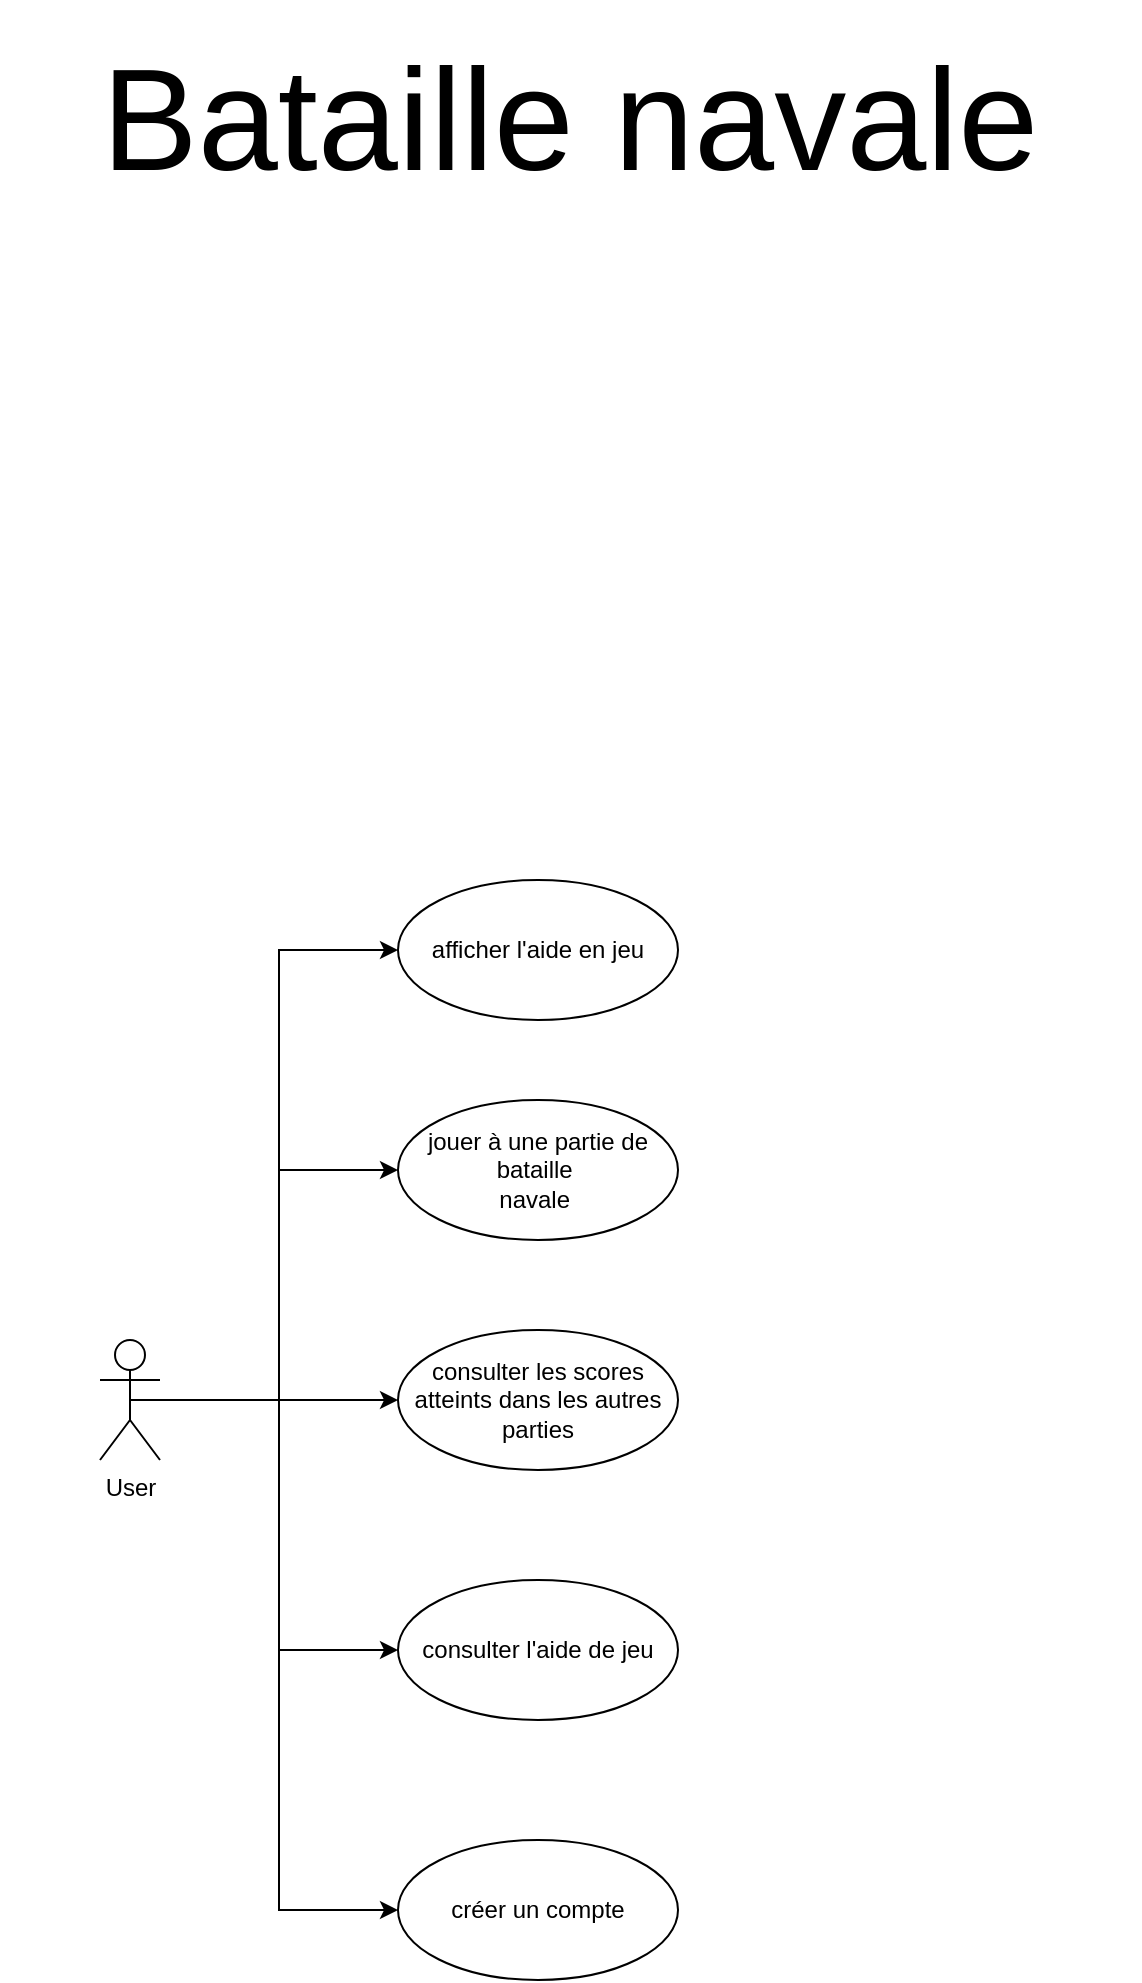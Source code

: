 <mxfile version="12.7.8" type="device"><diagram id="UbWDxgUpBYV474O9R0jq" name="Page-1"><mxGraphModel dx="638" dy="1663" grid="1" gridSize="10" guides="1" tooltips="1" connect="1" arrows="1" fold="1" page="1" pageScale="1" pageWidth="827" pageHeight="1169" math="0" shadow="0"><root><mxCell id="0"/><mxCell id="1" parent="0"/><mxCell id="V9-_yxLSZ4xBoSF4irkJ-11" style="edgeStyle=orthogonalEdgeStyle;rounded=0;orthogonalLoop=1;jettySize=auto;html=1;exitX=0.5;exitY=0.5;exitDx=0;exitDy=0;exitPerimeter=0;entryX=0;entryY=0.5;entryDx=0;entryDy=0;" parent="1" source="V9-_yxLSZ4xBoSF4irkJ-2" target="V9-_yxLSZ4xBoSF4irkJ-7" edge="1"><mxGeometry relative="1" as="geometry"/></mxCell><mxCell id="V9-_yxLSZ4xBoSF4irkJ-12" style="edgeStyle=orthogonalEdgeStyle;rounded=0;orthogonalLoop=1;jettySize=auto;html=1;exitX=0.5;exitY=0.5;exitDx=0;exitDy=0;exitPerimeter=0;entryX=0;entryY=0.5;entryDx=0;entryDy=0;" parent="1" source="V9-_yxLSZ4xBoSF4irkJ-2" target="V9-_yxLSZ4xBoSF4irkJ-3" edge="1"><mxGeometry relative="1" as="geometry"/></mxCell><mxCell id="onv95N5SLBrh56Ub1BbF-2" style="edgeStyle=orthogonalEdgeStyle;rounded=0;orthogonalLoop=1;jettySize=auto;html=1;exitX=0.5;exitY=0.5;exitDx=0;exitDy=0;exitPerimeter=0;entryX=0;entryY=0.5;entryDx=0;entryDy=0;" parent="1" source="V9-_yxLSZ4xBoSF4irkJ-2" target="onv95N5SLBrh56Ub1BbF-1" edge="1"><mxGeometry relative="1" as="geometry"/></mxCell><mxCell id="MaBeTc1zgaXpmCEb6s_c-2" style="edgeStyle=orthogonalEdgeStyle;rounded=0;orthogonalLoop=1;jettySize=auto;html=1;exitX=0.5;exitY=0.5;exitDx=0;exitDy=0;exitPerimeter=0;entryX=0;entryY=0.5;entryDx=0;entryDy=0;" edge="1" parent="1" source="V9-_yxLSZ4xBoSF4irkJ-2" target="MaBeTc1zgaXpmCEb6s_c-1"><mxGeometry relative="1" as="geometry"/></mxCell><mxCell id="MaBeTc1zgaXpmCEb6s_c-4" style="edgeStyle=orthogonalEdgeStyle;rounded=0;orthogonalLoop=1;jettySize=auto;html=1;exitX=0.5;exitY=0.5;exitDx=0;exitDy=0;exitPerimeter=0;entryX=0;entryY=0.5;entryDx=0;entryDy=0;" edge="1" parent="1" source="V9-_yxLSZ4xBoSF4irkJ-2" target="MaBeTc1zgaXpmCEb6s_c-3"><mxGeometry relative="1" as="geometry"/></mxCell><mxCell id="V9-_yxLSZ4xBoSF4irkJ-2" value="User" style="shape=umlActor;verticalLabelPosition=bottom;labelBackgroundColor=#ffffff;verticalAlign=top;html=1;" parent="1" vertex="1"><mxGeometry x="170" y="510" width="30" height="60" as="geometry"/></mxCell><mxCell id="V9-_yxLSZ4xBoSF4irkJ-3" value="jouer à une partie de bataille&amp;nbsp;&lt;br&gt;navale&amp;nbsp;" style="ellipse;whiteSpace=wrap;html=1;" parent="1" vertex="1"><mxGeometry x="319" y="390" width="140" height="70" as="geometry"/></mxCell><mxCell id="V9-_yxLSZ4xBoSF4irkJ-7" value="consulter les scores atteints dans les autres parties" style="ellipse;whiteSpace=wrap;html=1;" parent="1" vertex="1"><mxGeometry x="319" y="505" width="140" height="70" as="geometry"/></mxCell><mxCell id="9NryrjH6vlTTaDgAgci5-2" value="&lt;span style=&quot;font-size: 72px&quot;&gt;Bataille navale&lt;br&gt;&lt;/span&gt;" style="text;html=1;strokeColor=none;fillColor=none;align=center;verticalAlign=middle;whiteSpace=wrap;rounded=0;" parent="1" vertex="1"><mxGeometry x="120" y="-160" width="570" height="120" as="geometry"/></mxCell><mxCell id="onv95N5SLBrh56Ub1BbF-1" value="consulter l'aide de jeu" style="ellipse;whiteSpace=wrap;html=1;" parent="1" vertex="1"><mxGeometry x="319" y="630" width="140" height="70" as="geometry"/></mxCell><mxCell id="MaBeTc1zgaXpmCEb6s_c-1" value="créer un compte" style="ellipse;whiteSpace=wrap;html=1;" vertex="1" parent="1"><mxGeometry x="319" y="760" width="140" height="70" as="geometry"/></mxCell><mxCell id="MaBeTc1zgaXpmCEb6s_c-3" value="afficher l'aide en jeu" style="ellipse;whiteSpace=wrap;html=1;" vertex="1" parent="1"><mxGeometry x="319" y="280" width="140" height="70" as="geometry"/></mxCell></root></mxGraphModel></diagram></mxfile>